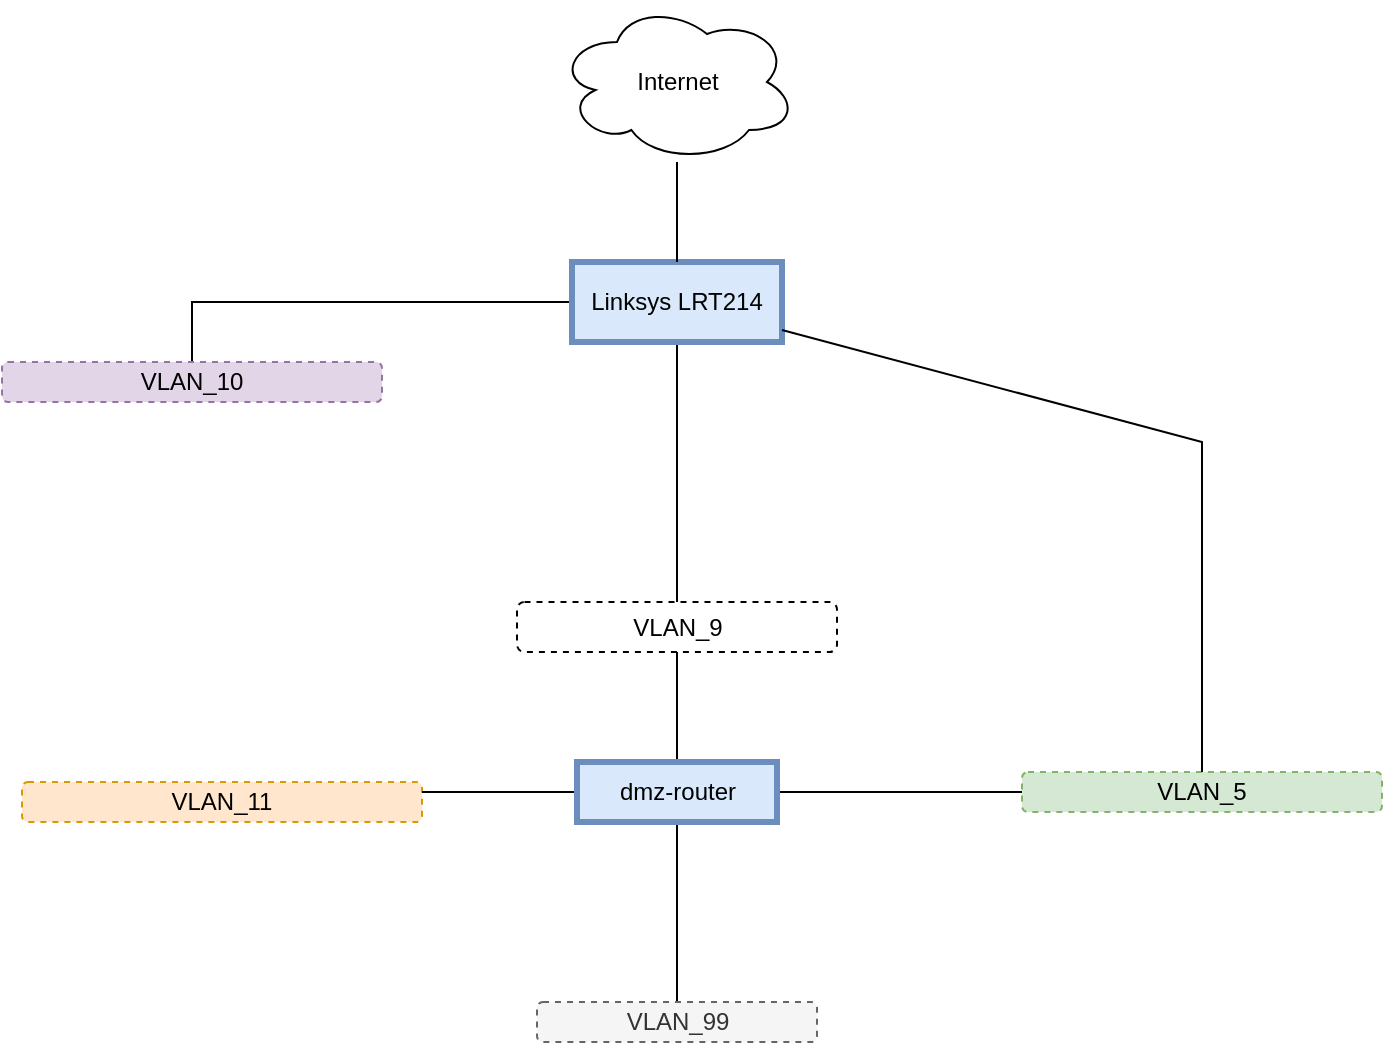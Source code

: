 <mxfile version="28.2.7">
  <diagram name="Page-1" id="A5-di1jbfSgZtlbiAxzU">
    <mxGraphModel dx="896" dy="921" grid="1" gridSize="10" guides="1" tooltips="1" connect="1" arrows="1" fold="1" page="1" pageScale="1" pageWidth="827" pageHeight="1169" math="0" shadow="0">
      <root>
        <mxCell id="0" />
        <mxCell id="1" parent="0" />
        <mxCell id="GGMlQo3JAWAbgcUU_75u-1" value="&lt;div&gt;Internet&lt;/div&gt;" style="ellipse;shape=cloud;whiteSpace=wrap;html=1;" parent="1" vertex="1">
          <mxGeometry x="337.5" y="30" width="120" height="80" as="geometry" />
        </mxCell>
        <mxCell id="nOJs0ttcWJyxmX2IfKug-4" style="edgeStyle=orthogonalEdgeStyle;rounded=0;orthogonalLoop=1;jettySize=auto;html=1;endArrow=none;endFill=0;" parent="1" source="GGMlQo3JAWAbgcUU_75u-2" target="nOJs0ttcWJyxmX2IfKug-3" edge="1">
          <mxGeometry relative="1" as="geometry" />
        </mxCell>
        <mxCell id="nOJs0ttcWJyxmX2IfKug-17" style="edgeStyle=orthogonalEdgeStyle;rounded=0;orthogonalLoop=1;jettySize=auto;html=1;endArrow=none;endFill=0;" parent="1" source="GGMlQo3JAWAbgcUU_75u-2" target="nOJs0ttcWJyxmX2IfKug-6" edge="1">
          <mxGeometry relative="1" as="geometry" />
        </mxCell>
        <mxCell id="GGMlQo3JAWAbgcUU_75u-2" value="Linksys&amp;nbsp;LRT214" style="rounded=0;whiteSpace=wrap;html=1;fillColor=#dae8fc;strokeColor=#6c8ebf;strokeWidth=3;" parent="1" vertex="1">
          <mxGeometry x="345" y="160" width="105" height="40" as="geometry" />
        </mxCell>
        <mxCell id="Ashis0YqYYxl_0CrlUdH-1" value="" style="endArrow=none;html=1;rounded=0;" parent="1" source="GGMlQo3JAWAbgcUU_75u-2" target="GGMlQo3JAWAbgcUU_75u-1" edge="1">
          <mxGeometry width="50" height="50" relative="1" as="geometry">
            <mxPoint x="540" y="180" as="sourcePoint" />
            <mxPoint x="640" y="120" as="targetPoint" />
          </mxGeometry>
        </mxCell>
        <mxCell id="nOJs0ttcWJyxmX2IfKug-1" value="&lt;div&gt;VLAN_5&lt;/div&gt;" style="rounded=1;whiteSpace=wrap;html=1;fillColor=#d5e8d4;strokeColor=#82b366;dashed=1;" parent="1" vertex="1">
          <mxGeometry x="570" y="415" width="180" height="20" as="geometry" />
        </mxCell>
        <mxCell id="nOJs0ttcWJyxmX2IfKug-2" value="" style="endArrow=none;html=1;rounded=0;" parent="1" source="nOJs0ttcWJyxmX2IfKug-1" target="GGMlQo3JAWAbgcUU_75u-2" edge="1">
          <mxGeometry width="50" height="50" relative="1" as="geometry">
            <mxPoint x="710" y="290" as="sourcePoint" />
            <mxPoint x="440" y="560" as="targetPoint" />
            <Array as="points">
              <mxPoint x="660" y="250" />
            </Array>
          </mxGeometry>
        </mxCell>
        <mxCell id="nOJs0ttcWJyxmX2IfKug-3" value="VLAN_10" style="rounded=1;whiteSpace=wrap;html=1;fillColor=#e1d5e7;strokeColor=#9673a6;gradientColor=none;dashed=1;" parent="1" vertex="1">
          <mxGeometry x="60" y="210" width="190" height="20" as="geometry" />
        </mxCell>
        <mxCell id="nOJs0ttcWJyxmX2IfKug-5" value="VLAN_11" style="rounded=1;whiteSpace=wrap;html=1;fillColor=#ffe6cc;strokeColor=#d79b00;dashed=1;" parent="1" vertex="1">
          <mxGeometry x="70" y="420" width="200" height="20" as="geometry" />
        </mxCell>
        <mxCell id="nOJs0ttcWJyxmX2IfKug-18" style="edgeStyle=orthogonalEdgeStyle;rounded=0;orthogonalLoop=1;jettySize=auto;html=1;endArrow=none;endFill=0;" parent="1" source="nOJs0ttcWJyxmX2IfKug-6" target="nOJs0ttcWJyxmX2IfKug-10" edge="1">
          <mxGeometry relative="1" as="geometry" />
        </mxCell>
        <mxCell id="nOJs0ttcWJyxmX2IfKug-6" value="VLAN_9" style="rounded=1;whiteSpace=wrap;html=1;dashed=1;" parent="1" vertex="1">
          <mxGeometry x="317.5" y="330" width="160" height="25" as="geometry" />
        </mxCell>
        <mxCell id="nOJs0ttcWJyxmX2IfKug-13" style="edgeStyle=orthogonalEdgeStyle;rounded=0;orthogonalLoop=1;jettySize=auto;html=1;endArrow=none;endFill=0;" parent="1" source="nOJs0ttcWJyxmX2IfKug-10" target="nOJs0ttcWJyxmX2IfKug-5" edge="1">
          <mxGeometry relative="1" as="geometry">
            <Array as="points">
              <mxPoint x="200" y="430" />
            </Array>
          </mxGeometry>
        </mxCell>
        <mxCell id="nOJs0ttcWJyxmX2IfKug-22" style="edgeStyle=orthogonalEdgeStyle;rounded=0;orthogonalLoop=1;jettySize=auto;html=1;endArrow=none;endFill=0;" parent="1" source="nOJs0ttcWJyxmX2IfKug-10" target="nOJs0ttcWJyxmX2IfKug-19" edge="1">
          <mxGeometry relative="1" as="geometry" />
        </mxCell>
        <mxCell id="3rA_MVom_MU4xYDFRrDd-1" style="edgeStyle=orthogonalEdgeStyle;rounded=0;orthogonalLoop=1;jettySize=auto;html=1;endArrow=none;endFill=0;" edge="1" parent="1" source="nOJs0ttcWJyxmX2IfKug-10" target="nOJs0ttcWJyxmX2IfKug-1">
          <mxGeometry relative="1" as="geometry" />
        </mxCell>
        <mxCell id="nOJs0ttcWJyxmX2IfKug-10" value="dmz-router" style="rounded=0;whiteSpace=wrap;html=1;strokeWidth=3;fillColor=#dae8fc;strokeColor=#6c8ebf;" parent="1" vertex="1">
          <mxGeometry x="347.5" y="410" width="100" height="30" as="geometry" />
        </mxCell>
        <mxCell id="nOJs0ttcWJyxmX2IfKug-19" value="&lt;div&gt;VLAN_99&lt;/div&gt;" style="rounded=1;whiteSpace=wrap;html=1;dashed=1;fillColor=#f5f5f5;fontColor=#333333;strokeColor=#666666;" parent="1" vertex="1">
          <mxGeometry x="327.5" y="530" width="140" height="20" as="geometry" />
        </mxCell>
      </root>
    </mxGraphModel>
  </diagram>
</mxfile>
